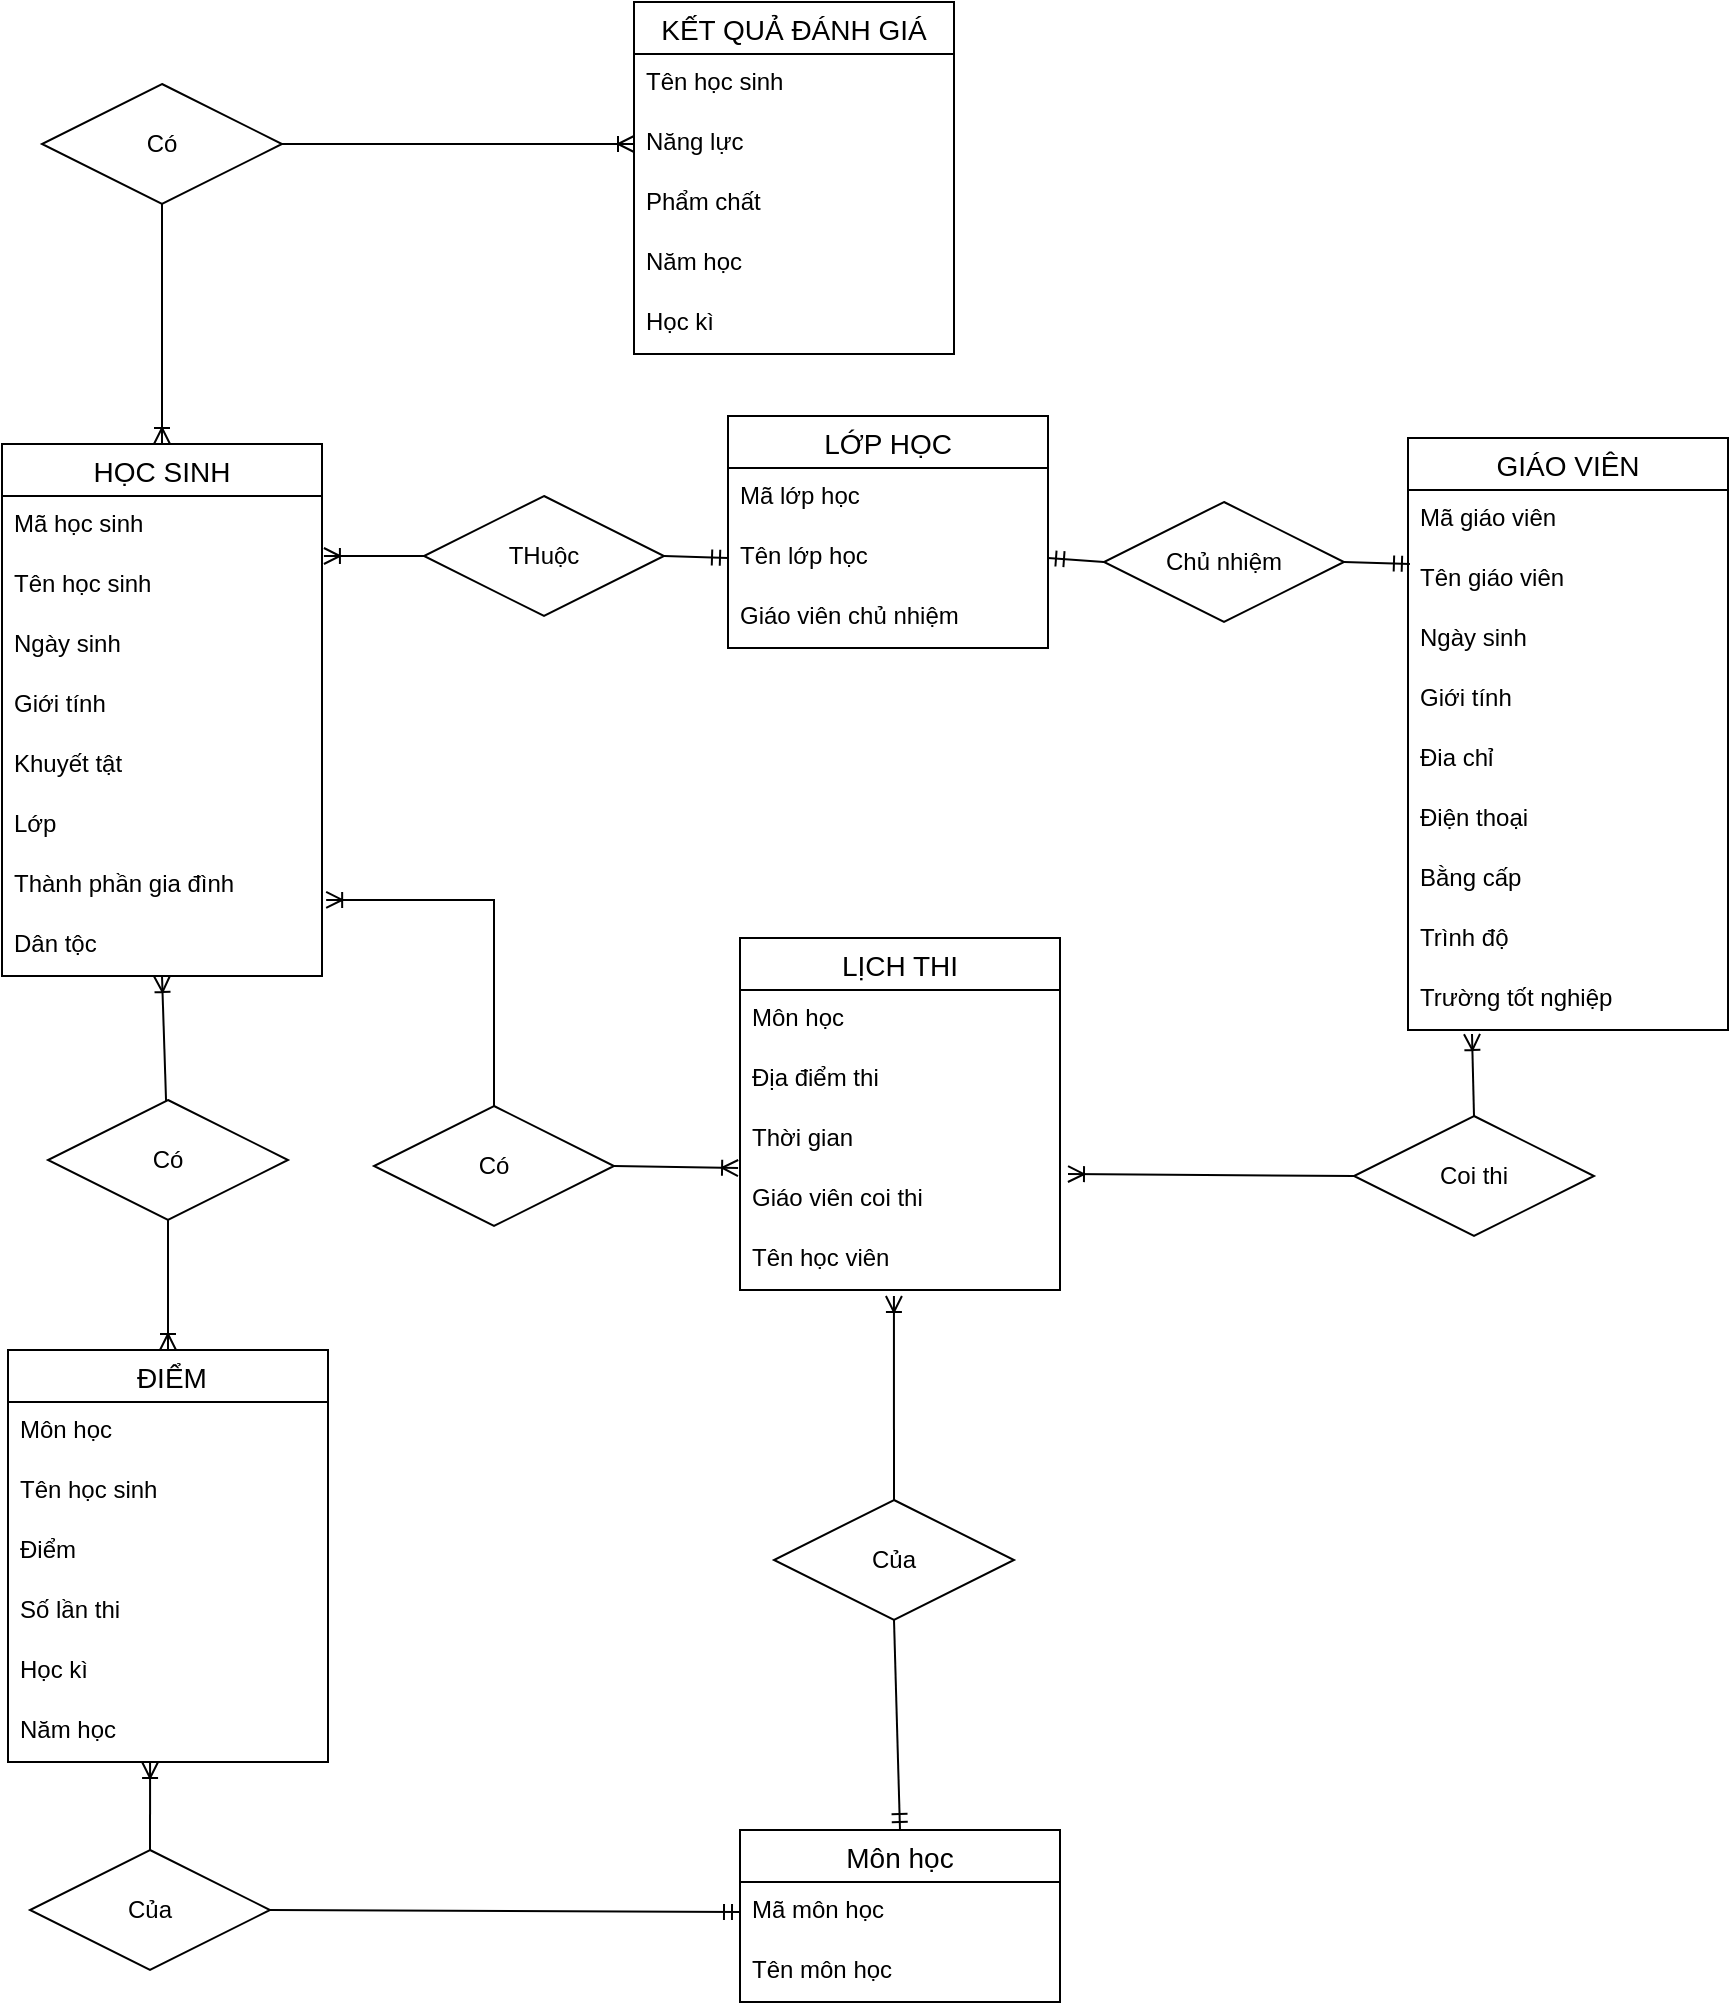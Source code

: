 <mxfile version="14.5.4" type="github">
  <diagram id="7HPT438R0QCbhCmKHyn3" name="Page-1">
    <mxGraphModel dx="1369" dy="776" grid="0" gridSize="10" guides="1" tooltips="1" connect="1" arrows="1" fold="1" page="1" pageScale="1" pageWidth="1100" pageHeight="1700" background="#ffffff" math="0" shadow="0">
      <root>
        <mxCell id="0" />
        <mxCell id="1" parent="0" />
        <mxCell id="mj7IEcMNZ8jnvvf0BdkL-73" value="HỌC SINH" style="swimlane;fontStyle=0;childLayout=stackLayout;horizontal=1;startSize=26;horizontalStack=0;resizeParent=1;resizeParentMax=0;resizeLast=0;collapsible=1;marginBottom=0;align=center;fontSize=14;" vertex="1" parent="1">
          <mxGeometry x="129" y="307" width="160" height="266" as="geometry" />
        </mxCell>
        <mxCell id="mj7IEcMNZ8jnvvf0BdkL-74" value="Mã học sinh" style="text;strokeColor=none;fillColor=none;spacingLeft=4;spacingRight=4;overflow=hidden;rotatable=0;points=[[0,0.5],[1,0.5]];portConstraint=eastwest;fontSize=12;fontStyle=0" vertex="1" parent="mj7IEcMNZ8jnvvf0BdkL-73">
          <mxGeometry y="26" width="160" height="30" as="geometry" />
        </mxCell>
        <mxCell id="mj7IEcMNZ8jnvvf0BdkL-75" value="Tên học sinh" style="text;strokeColor=none;fillColor=none;spacingLeft=4;spacingRight=4;overflow=hidden;rotatable=0;points=[[0,0.5],[1,0.5]];portConstraint=eastwest;fontSize=12;" vertex="1" parent="mj7IEcMNZ8jnvvf0BdkL-73">
          <mxGeometry y="56" width="160" height="30" as="geometry" />
        </mxCell>
        <mxCell id="mj7IEcMNZ8jnvvf0BdkL-76" value="Ngày sinh" style="text;strokeColor=none;fillColor=none;spacingLeft=4;spacingRight=4;overflow=hidden;rotatable=0;points=[[0,0.5],[1,0.5]];portConstraint=eastwest;fontSize=12;" vertex="1" parent="mj7IEcMNZ8jnvvf0BdkL-73">
          <mxGeometry y="86" width="160" height="30" as="geometry" />
        </mxCell>
        <mxCell id="mj7IEcMNZ8jnvvf0BdkL-77" value="Giới tính" style="text;strokeColor=none;fillColor=none;spacingLeft=4;spacingRight=4;overflow=hidden;rotatable=0;points=[[0,0.5],[1,0.5]];portConstraint=eastwest;fontSize=12;" vertex="1" parent="mj7IEcMNZ8jnvvf0BdkL-73">
          <mxGeometry y="116" width="160" height="30" as="geometry" />
        </mxCell>
        <mxCell id="mj7IEcMNZ8jnvvf0BdkL-78" value="Khuyết tật" style="text;strokeColor=none;fillColor=none;spacingLeft=4;spacingRight=4;overflow=hidden;rotatable=0;points=[[0,0.5],[1,0.5]];portConstraint=eastwest;fontSize=12;" vertex="1" parent="mj7IEcMNZ8jnvvf0BdkL-73">
          <mxGeometry y="146" width="160" height="30" as="geometry" />
        </mxCell>
        <mxCell id="mj7IEcMNZ8jnvvf0BdkL-79" value="Lớp" style="text;strokeColor=none;fillColor=none;spacingLeft=4;spacingRight=4;overflow=hidden;rotatable=0;points=[[0,0.5],[1,0.5]];portConstraint=eastwest;fontSize=12;" vertex="1" parent="mj7IEcMNZ8jnvvf0BdkL-73">
          <mxGeometry y="176" width="160" height="30" as="geometry" />
        </mxCell>
        <mxCell id="mj7IEcMNZ8jnvvf0BdkL-80" value="Thành phần gia đình" style="text;strokeColor=none;fillColor=none;spacingLeft=4;spacingRight=4;overflow=hidden;rotatable=0;points=[[0,0.5],[1,0.5]];portConstraint=eastwest;fontSize=12;" vertex="1" parent="mj7IEcMNZ8jnvvf0BdkL-73">
          <mxGeometry y="206" width="160" height="30" as="geometry" />
        </mxCell>
        <mxCell id="mj7IEcMNZ8jnvvf0BdkL-81" value="Dân tộc" style="text;strokeColor=none;fillColor=none;spacingLeft=4;spacingRight=4;overflow=hidden;rotatable=0;points=[[0,0.5],[1,0.5]];portConstraint=eastwest;fontSize=12;" vertex="1" parent="mj7IEcMNZ8jnvvf0BdkL-73">
          <mxGeometry y="236" width="160" height="30" as="geometry" />
        </mxCell>
        <mxCell id="mj7IEcMNZ8jnvvf0BdkL-82" value="GIÁO VIÊN" style="swimlane;fontStyle=0;childLayout=stackLayout;horizontal=1;startSize=26;horizontalStack=0;resizeParent=1;resizeParentMax=0;resizeLast=0;collapsible=1;marginBottom=0;align=center;fontSize=14;" vertex="1" parent="1">
          <mxGeometry x="832" y="304" width="160" height="296" as="geometry" />
        </mxCell>
        <mxCell id="mj7IEcMNZ8jnvvf0BdkL-83" value="Mã giáo viên" style="text;strokeColor=none;fillColor=none;spacingLeft=4;spacingRight=4;overflow=hidden;rotatable=0;points=[[0,0.5],[1,0.5]];portConstraint=eastwest;fontSize=12;fontStyle=0" vertex="1" parent="mj7IEcMNZ8jnvvf0BdkL-82">
          <mxGeometry y="26" width="160" height="30" as="geometry" />
        </mxCell>
        <mxCell id="mj7IEcMNZ8jnvvf0BdkL-84" value="Tên giáo viên" style="text;strokeColor=none;fillColor=none;spacingLeft=4;spacingRight=4;overflow=hidden;rotatable=0;points=[[0,0.5],[1,0.5]];portConstraint=eastwest;fontSize=12;" vertex="1" parent="mj7IEcMNZ8jnvvf0BdkL-82">
          <mxGeometry y="56" width="160" height="30" as="geometry" />
        </mxCell>
        <mxCell id="mj7IEcMNZ8jnvvf0BdkL-85" value="Ngày sinh" style="text;strokeColor=none;fillColor=none;spacingLeft=4;spacingRight=4;overflow=hidden;rotatable=0;points=[[0,0.5],[1,0.5]];portConstraint=eastwest;fontSize=12;" vertex="1" parent="mj7IEcMNZ8jnvvf0BdkL-82">
          <mxGeometry y="86" width="160" height="30" as="geometry" />
        </mxCell>
        <mxCell id="mj7IEcMNZ8jnvvf0BdkL-86" value="Giới tính" style="text;strokeColor=none;fillColor=none;spacingLeft=4;spacingRight=4;overflow=hidden;rotatable=0;points=[[0,0.5],[1,0.5]];portConstraint=eastwest;fontSize=12;" vertex="1" parent="mj7IEcMNZ8jnvvf0BdkL-82">
          <mxGeometry y="116" width="160" height="30" as="geometry" />
        </mxCell>
        <mxCell id="mj7IEcMNZ8jnvvf0BdkL-87" value="Đia chỉ" style="text;strokeColor=none;fillColor=none;spacingLeft=4;spacingRight=4;overflow=hidden;rotatable=0;points=[[0,0.5],[1,0.5]];portConstraint=eastwest;fontSize=12;" vertex="1" parent="mj7IEcMNZ8jnvvf0BdkL-82">
          <mxGeometry y="146" width="160" height="30" as="geometry" />
        </mxCell>
        <mxCell id="mj7IEcMNZ8jnvvf0BdkL-88" value="Điện thoại" style="text;strokeColor=none;fillColor=none;spacingLeft=4;spacingRight=4;overflow=hidden;rotatable=0;points=[[0,0.5],[1,0.5]];portConstraint=eastwest;fontSize=12;" vertex="1" parent="mj7IEcMNZ8jnvvf0BdkL-82">
          <mxGeometry y="176" width="160" height="30" as="geometry" />
        </mxCell>
        <mxCell id="mj7IEcMNZ8jnvvf0BdkL-89" value="Bằng cấp" style="text;strokeColor=none;fillColor=none;spacingLeft=4;spacingRight=4;overflow=hidden;rotatable=0;points=[[0,0.5],[1,0.5]];portConstraint=eastwest;fontSize=12;" vertex="1" parent="mj7IEcMNZ8jnvvf0BdkL-82">
          <mxGeometry y="206" width="160" height="30" as="geometry" />
        </mxCell>
        <mxCell id="mj7IEcMNZ8jnvvf0BdkL-90" value="Trình độ" style="text;strokeColor=none;fillColor=none;spacingLeft=4;spacingRight=4;overflow=hidden;rotatable=0;points=[[0,0.5],[1,0.5]];portConstraint=eastwest;fontSize=12;" vertex="1" parent="mj7IEcMNZ8jnvvf0BdkL-82">
          <mxGeometry y="236" width="160" height="30" as="geometry" />
        </mxCell>
        <mxCell id="mj7IEcMNZ8jnvvf0BdkL-91" value="Trường tốt nghiệp" style="text;strokeColor=none;fillColor=none;spacingLeft=4;spacingRight=4;overflow=hidden;rotatable=0;points=[[0,0.5],[1,0.5]];portConstraint=eastwest;fontSize=12;" vertex="1" parent="mj7IEcMNZ8jnvvf0BdkL-82">
          <mxGeometry y="266" width="160" height="30" as="geometry" />
        </mxCell>
        <mxCell id="mj7IEcMNZ8jnvvf0BdkL-92" value="LỚP HỌC" style="swimlane;fontStyle=0;childLayout=stackLayout;horizontal=1;startSize=26;horizontalStack=0;resizeParent=1;resizeParentMax=0;resizeLast=0;collapsible=1;marginBottom=0;align=center;fontSize=14;" vertex="1" parent="1">
          <mxGeometry x="492" y="293" width="160" height="116" as="geometry" />
        </mxCell>
        <mxCell id="mj7IEcMNZ8jnvvf0BdkL-93" value="Mã lớp học" style="text;strokeColor=none;fillColor=none;spacingLeft=4;spacingRight=4;overflow=hidden;rotatable=0;points=[[0,0.5],[1,0.5]];portConstraint=eastwest;fontSize=12;fontStyle=0" vertex="1" parent="mj7IEcMNZ8jnvvf0BdkL-92">
          <mxGeometry y="26" width="160" height="30" as="geometry" />
        </mxCell>
        <mxCell id="mj7IEcMNZ8jnvvf0BdkL-94" value="Tên lớp học" style="text;strokeColor=none;fillColor=none;spacingLeft=4;spacingRight=4;overflow=hidden;rotatable=0;points=[[0,0.5],[1,0.5]];portConstraint=eastwest;fontSize=12;" vertex="1" parent="mj7IEcMNZ8jnvvf0BdkL-92">
          <mxGeometry y="56" width="160" height="30" as="geometry" />
        </mxCell>
        <mxCell id="mj7IEcMNZ8jnvvf0BdkL-95" value="Giáo viên chủ nhiệm&#xa;" style="text;strokeColor=none;fillColor=none;spacingLeft=4;spacingRight=4;overflow=hidden;rotatable=0;points=[[0,0.5],[1,0.5]];portConstraint=eastwest;fontSize=12;" vertex="1" parent="mj7IEcMNZ8jnvvf0BdkL-92">
          <mxGeometry y="86" width="160" height="30" as="geometry" />
        </mxCell>
        <mxCell id="mj7IEcMNZ8jnvvf0BdkL-96" value="Môn học" style="swimlane;fontStyle=0;childLayout=stackLayout;horizontal=1;startSize=26;horizontalStack=0;resizeParent=1;resizeParentMax=0;resizeLast=0;collapsible=1;marginBottom=0;align=center;fontSize=14;" vertex="1" parent="1">
          <mxGeometry x="498" y="1000" width="160" height="86" as="geometry" />
        </mxCell>
        <mxCell id="mj7IEcMNZ8jnvvf0BdkL-97" value="Mã môn học" style="text;strokeColor=none;fillColor=none;spacingLeft=4;spacingRight=4;overflow=hidden;rotatable=0;points=[[0,0.5],[1,0.5]];portConstraint=eastwest;fontSize=12;fontStyle=0" vertex="1" parent="mj7IEcMNZ8jnvvf0BdkL-96">
          <mxGeometry y="26" width="160" height="30" as="geometry" />
        </mxCell>
        <mxCell id="mj7IEcMNZ8jnvvf0BdkL-98" value="Tên môn học" style="text;strokeColor=none;fillColor=none;spacingLeft=4;spacingRight=4;overflow=hidden;rotatable=0;points=[[0,0.5],[1,0.5]];portConstraint=eastwest;fontSize=12;" vertex="1" parent="mj7IEcMNZ8jnvvf0BdkL-96">
          <mxGeometry y="56" width="160" height="30" as="geometry" />
        </mxCell>
        <mxCell id="mj7IEcMNZ8jnvvf0BdkL-99" value="KẾT QUẢ ĐÁNH GIÁ" style="swimlane;fontStyle=0;childLayout=stackLayout;horizontal=1;startSize=26;horizontalStack=0;resizeParent=1;resizeParentMax=0;resizeLast=0;collapsible=1;marginBottom=0;align=center;fontSize=14;" vertex="1" parent="1">
          <mxGeometry x="445" y="86" width="160" height="176" as="geometry" />
        </mxCell>
        <mxCell id="mj7IEcMNZ8jnvvf0BdkL-100" value="Tên học sinh" style="text;strokeColor=none;fillColor=none;spacingLeft=4;spacingRight=4;overflow=hidden;rotatable=0;points=[[0,0.5],[1,0.5]];portConstraint=eastwest;fontSize=12;" vertex="1" parent="mj7IEcMNZ8jnvvf0BdkL-99">
          <mxGeometry y="26" width="160" height="30" as="geometry" />
        </mxCell>
        <mxCell id="mj7IEcMNZ8jnvvf0BdkL-101" value="Năng lực" style="text;strokeColor=none;fillColor=none;spacingLeft=4;spacingRight=4;overflow=hidden;rotatable=0;points=[[0,0.5],[1,0.5]];portConstraint=eastwest;fontSize=12;" vertex="1" parent="mj7IEcMNZ8jnvvf0BdkL-99">
          <mxGeometry y="56" width="160" height="30" as="geometry" />
        </mxCell>
        <mxCell id="mj7IEcMNZ8jnvvf0BdkL-102" value="Phẩm chất" style="text;strokeColor=none;fillColor=none;spacingLeft=4;spacingRight=4;overflow=hidden;rotatable=0;points=[[0,0.5],[1,0.5]];portConstraint=eastwest;fontSize=12;" vertex="1" parent="mj7IEcMNZ8jnvvf0BdkL-99">
          <mxGeometry y="86" width="160" height="30" as="geometry" />
        </mxCell>
        <mxCell id="mj7IEcMNZ8jnvvf0BdkL-103" value="Năm học" style="text;strokeColor=none;fillColor=none;spacingLeft=4;spacingRight=4;overflow=hidden;rotatable=0;points=[[0,0.5],[1,0.5]];portConstraint=eastwest;fontSize=12;" vertex="1" parent="mj7IEcMNZ8jnvvf0BdkL-99">
          <mxGeometry y="116" width="160" height="30" as="geometry" />
        </mxCell>
        <mxCell id="mj7IEcMNZ8jnvvf0BdkL-104" value="Học kì" style="text;strokeColor=none;fillColor=none;spacingLeft=4;spacingRight=4;overflow=hidden;rotatable=0;points=[[0,0.5],[1,0.5]];portConstraint=eastwest;fontSize=12;" vertex="1" parent="mj7IEcMNZ8jnvvf0BdkL-99">
          <mxGeometry y="146" width="160" height="30" as="geometry" />
        </mxCell>
        <mxCell id="mj7IEcMNZ8jnvvf0BdkL-105" value=" ĐIỂM" style="swimlane;fontStyle=0;childLayout=stackLayout;horizontal=1;startSize=26;horizontalStack=0;resizeParent=1;resizeParentMax=0;resizeLast=0;collapsible=1;marginBottom=0;align=center;fontSize=14;" vertex="1" parent="1">
          <mxGeometry x="132" y="760" width="160" height="206" as="geometry" />
        </mxCell>
        <mxCell id="mj7IEcMNZ8jnvvf0BdkL-106" value="Môn học" style="text;strokeColor=none;fillColor=none;spacingLeft=4;spacingRight=4;overflow=hidden;rotatable=0;points=[[0,0.5],[1,0.5]];portConstraint=eastwest;fontSize=12;" vertex="1" parent="mj7IEcMNZ8jnvvf0BdkL-105">
          <mxGeometry y="26" width="160" height="30" as="geometry" />
        </mxCell>
        <mxCell id="mj7IEcMNZ8jnvvf0BdkL-107" value="Tên học sinh" style="text;strokeColor=none;fillColor=none;spacingLeft=4;spacingRight=4;overflow=hidden;rotatable=0;points=[[0,0.5],[1,0.5]];portConstraint=eastwest;fontSize=12;" vertex="1" parent="mj7IEcMNZ8jnvvf0BdkL-105">
          <mxGeometry y="56" width="160" height="30" as="geometry" />
        </mxCell>
        <mxCell id="mj7IEcMNZ8jnvvf0BdkL-108" value="Điểm" style="text;strokeColor=none;fillColor=none;spacingLeft=4;spacingRight=4;overflow=hidden;rotatable=0;points=[[0,0.5],[1,0.5]];portConstraint=eastwest;fontSize=12;" vertex="1" parent="mj7IEcMNZ8jnvvf0BdkL-105">
          <mxGeometry y="86" width="160" height="30" as="geometry" />
        </mxCell>
        <mxCell id="mj7IEcMNZ8jnvvf0BdkL-109" value="Số lần thi" style="text;strokeColor=none;fillColor=none;spacingLeft=4;spacingRight=4;overflow=hidden;rotatable=0;points=[[0,0.5],[1,0.5]];portConstraint=eastwest;fontSize=12;" vertex="1" parent="mj7IEcMNZ8jnvvf0BdkL-105">
          <mxGeometry y="116" width="160" height="30" as="geometry" />
        </mxCell>
        <mxCell id="mj7IEcMNZ8jnvvf0BdkL-110" value="Học kì" style="text;strokeColor=none;fillColor=none;spacingLeft=4;spacingRight=4;overflow=hidden;rotatable=0;points=[[0,0.5],[1,0.5]];portConstraint=eastwest;fontSize=12;" vertex="1" parent="mj7IEcMNZ8jnvvf0BdkL-105">
          <mxGeometry y="146" width="160" height="30" as="geometry" />
        </mxCell>
        <mxCell id="mj7IEcMNZ8jnvvf0BdkL-111" value="Năm học" style="text;strokeColor=none;fillColor=none;spacingLeft=4;spacingRight=4;overflow=hidden;rotatable=0;points=[[0,0.5],[1,0.5]];portConstraint=eastwest;fontSize=12;" vertex="1" parent="mj7IEcMNZ8jnvvf0BdkL-105">
          <mxGeometry y="176" width="160" height="30" as="geometry" />
        </mxCell>
        <mxCell id="mj7IEcMNZ8jnvvf0BdkL-112" value="Có" style="shape=rhombus;perimeter=rhombusPerimeter;whiteSpace=wrap;html=1;align=center;" vertex="1" parent="1">
          <mxGeometry x="149" y="127" width="120" height="60" as="geometry" />
        </mxCell>
        <mxCell id="mj7IEcMNZ8jnvvf0BdkL-113" value="" style="fontSize=12;html=1;endArrow=ERoneToMany;entryX=0;entryY=0.5;entryDx=0;entryDy=0;exitX=1;exitY=0.5;exitDx=0;exitDy=0;" edge="1" parent="1" source="mj7IEcMNZ8jnvvf0BdkL-112" target="mj7IEcMNZ8jnvvf0BdkL-101">
          <mxGeometry width="100" height="100" relative="1" as="geometry">
            <mxPoint x="179" y="287" as="sourcePoint" />
            <mxPoint x="179" y="317" as="targetPoint" />
          </mxGeometry>
        </mxCell>
        <mxCell id="mj7IEcMNZ8jnvvf0BdkL-114" value="Có" style="shape=rhombus;perimeter=rhombusPerimeter;whiteSpace=wrap;html=1;align=center;" vertex="1" parent="1">
          <mxGeometry x="152" y="635" width="120" height="60" as="geometry" />
        </mxCell>
        <mxCell id="mj7IEcMNZ8jnvvf0BdkL-115" value="" style="fontSize=12;html=1;endArrow=ERoneToMany;entryX=0.5;entryY=0;entryDx=0;entryDy=0;exitX=0.5;exitY=1;exitDx=0;exitDy=0;" edge="1" parent="1" source="mj7IEcMNZ8jnvvf0BdkL-114" target="mj7IEcMNZ8jnvvf0BdkL-105">
          <mxGeometry width="100" height="100" relative="1" as="geometry">
            <mxPoint x="467" y="478" as="sourcePoint" />
            <mxPoint x="516" y="478" as="targetPoint" />
          </mxGeometry>
        </mxCell>
        <mxCell id="mj7IEcMNZ8jnvvf0BdkL-116" value="Chủ nhiệm" style="shape=rhombus;perimeter=rhombusPerimeter;whiteSpace=wrap;html=1;align=center;" vertex="1" parent="1">
          <mxGeometry x="680" y="336" width="120" height="60" as="geometry" />
        </mxCell>
        <mxCell id="mj7IEcMNZ8jnvvf0BdkL-117" value="THuộc" style="shape=rhombus;perimeter=rhombusPerimeter;whiteSpace=wrap;html=1;align=center;" vertex="1" parent="1">
          <mxGeometry x="340" y="333" width="120" height="60" as="geometry" />
        </mxCell>
        <mxCell id="mj7IEcMNZ8jnvvf0BdkL-118" value="" style="fontSize=12;html=1;endArrow=ERmandOne;exitX=1;exitY=0.5;exitDx=0;exitDy=0;rounded=0;entryX=0.006;entryY=0.233;entryDx=0;entryDy=0;entryPerimeter=0;" edge="1" parent="1" source="mj7IEcMNZ8jnvvf0BdkL-116" target="mj7IEcMNZ8jnvvf0BdkL-84">
          <mxGeometry width="100" height="100" relative="1" as="geometry">
            <mxPoint x="347" y="478" as="sourcePoint" />
            <mxPoint x="845.76" y="637.47" as="targetPoint" />
          </mxGeometry>
        </mxCell>
        <mxCell id="mj7IEcMNZ8jnvvf0BdkL-119" value="" style="fontSize=12;html=1;endArrow=ERmandOne;entryX=1;entryY=0.5;entryDx=0;entryDy=0;exitX=0;exitY=0.5;exitDx=0;exitDy=0;rounded=0;" edge="1" parent="1" source="mj7IEcMNZ8jnvvf0BdkL-116">
          <mxGeometry width="100" height="100" relative="1" as="geometry">
            <mxPoint x="357" y="488" as="sourcePoint" />
            <mxPoint x="652" y="364" as="targetPoint" />
          </mxGeometry>
        </mxCell>
        <mxCell id="mj7IEcMNZ8jnvvf0BdkL-120" value="" style="fontSize=12;html=1;endArrow=ERmandOne;entryX=0;entryY=0.5;entryDx=0;entryDy=0;exitX=1;exitY=0.5;exitDx=0;exitDy=0;rounded=0;" edge="1" parent="1" source="mj7IEcMNZ8jnvvf0BdkL-117">
          <mxGeometry width="100" height="100" relative="1" as="geometry">
            <mxPoint x="347" y="478" as="sourcePoint" />
            <mxPoint x="492" y="364" as="targetPoint" />
            <Array as="points" />
          </mxGeometry>
        </mxCell>
        <mxCell id="mj7IEcMNZ8jnvvf0BdkL-121" value="" style="fontSize=12;html=1;endArrow=ERoneToMany;entryX=1.006;entryY=0;entryDx=0;entryDy=0;exitX=0;exitY=0.5;exitDx=0;exitDy=0;rounded=0;entryPerimeter=0;" edge="1" parent="1" source="mj7IEcMNZ8jnvvf0BdkL-117" target="mj7IEcMNZ8jnvvf0BdkL-75">
          <mxGeometry width="100" height="100" relative="1" as="geometry">
            <mxPoint x="222" y="705.0" as="sourcePoint" />
            <mxPoint x="222" y="770.0" as="targetPoint" />
            <Array as="points" />
          </mxGeometry>
        </mxCell>
        <mxCell id="mj7IEcMNZ8jnvvf0BdkL-122" value="Của" style="shape=rhombus;perimeter=rhombusPerimeter;whiteSpace=wrap;html=1;align=center;" vertex="1" parent="1">
          <mxGeometry x="143" y="1010" width="120" height="60" as="geometry" />
        </mxCell>
        <mxCell id="mj7IEcMNZ8jnvvf0BdkL-123" value="" style="fontSize=12;html=1;endArrow=ERoneToMany;entryX=0.444;entryY=1;entryDx=0;entryDy=0;exitX=0.5;exitY=0;exitDx=0;exitDy=0;entryPerimeter=0;" edge="1" parent="1" source="mj7IEcMNZ8jnvvf0BdkL-122" target="mj7IEcMNZ8jnvvf0BdkL-111">
          <mxGeometry width="100" height="100" relative="1" as="geometry">
            <mxPoint x="222" y="705.0" as="sourcePoint" />
            <mxPoint x="222" y="770.0" as="targetPoint" />
          </mxGeometry>
        </mxCell>
        <mxCell id="mj7IEcMNZ8jnvvf0BdkL-124" value="" style="fontSize=12;html=1;endArrow=ERmandOne;entryX=0;entryY=0.5;entryDx=0;entryDy=0;exitX=1;exitY=0.5;exitDx=0;exitDy=0;rounded=0;" edge="1" parent="1" source="mj7IEcMNZ8jnvvf0BdkL-122" target="mj7IEcMNZ8jnvvf0BdkL-97">
          <mxGeometry width="100" height="100" relative="1" as="geometry">
            <mxPoint x="222" y="645.0" as="sourcePoint" />
            <mxPoint x="221.72" y="582.76" as="targetPoint" />
          </mxGeometry>
        </mxCell>
        <mxCell id="mj7IEcMNZ8jnvvf0BdkL-125" value="LỊCH THI" style="swimlane;fontStyle=0;childLayout=stackLayout;horizontal=1;startSize=26;horizontalStack=0;resizeParent=1;resizeParentMax=0;resizeLast=0;collapsible=1;marginBottom=0;align=center;fontSize=14;" vertex="1" parent="1">
          <mxGeometry x="498" y="554" width="160" height="176" as="geometry" />
        </mxCell>
        <mxCell id="mj7IEcMNZ8jnvvf0BdkL-126" value="Môn học" style="text;strokeColor=none;fillColor=none;spacingLeft=4;spacingRight=4;overflow=hidden;rotatable=0;points=[[0,0.5],[1,0.5]];portConstraint=eastwest;fontSize=12;" vertex="1" parent="mj7IEcMNZ8jnvvf0BdkL-125">
          <mxGeometry y="26" width="160" height="30" as="geometry" />
        </mxCell>
        <mxCell id="mj7IEcMNZ8jnvvf0BdkL-127" value="Địa điểm thi" style="text;strokeColor=none;fillColor=none;spacingLeft=4;spacingRight=4;overflow=hidden;rotatable=0;points=[[0,0.5],[1,0.5]];portConstraint=eastwest;fontSize=12;" vertex="1" parent="mj7IEcMNZ8jnvvf0BdkL-125">
          <mxGeometry y="56" width="160" height="30" as="geometry" />
        </mxCell>
        <mxCell id="mj7IEcMNZ8jnvvf0BdkL-128" value="Thời gian" style="text;strokeColor=none;fillColor=none;spacingLeft=4;spacingRight=4;overflow=hidden;rotatable=0;points=[[0,0.5],[1,0.5]];portConstraint=eastwest;fontSize=12;" vertex="1" parent="mj7IEcMNZ8jnvvf0BdkL-125">
          <mxGeometry y="86" width="160" height="30" as="geometry" />
        </mxCell>
        <mxCell id="mj7IEcMNZ8jnvvf0BdkL-129" value="Giáo viên coi thi&#xa;" style="text;strokeColor=none;fillColor=none;spacingLeft=4;spacingRight=4;overflow=hidden;rotatable=0;points=[[0,0.5],[1,0.5]];portConstraint=eastwest;fontSize=12;" vertex="1" parent="mj7IEcMNZ8jnvvf0BdkL-125">
          <mxGeometry y="116" width="160" height="30" as="geometry" />
        </mxCell>
        <mxCell id="mj7IEcMNZ8jnvvf0BdkL-130" value="Tên học viên" style="text;strokeColor=none;fillColor=none;spacingLeft=4;spacingRight=4;overflow=hidden;rotatable=0;points=[[0,0.5],[1,0.5]];portConstraint=eastwest;fontSize=12;" vertex="1" parent="mj7IEcMNZ8jnvvf0BdkL-125">
          <mxGeometry y="146" width="160" height="30" as="geometry" />
        </mxCell>
        <mxCell id="mj7IEcMNZ8jnvvf0BdkL-131" value="" style="fontSize=12;html=1;endArrow=ERoneToMany;rounded=0;exitX=0.5;exitY=0;exitDx=0;exitDy=0;entryX=0.2;entryY=1.067;entryDx=0;entryDy=0;entryPerimeter=0;" edge="1" parent="1" source="mj7IEcMNZ8jnvvf0BdkL-132" target="mj7IEcMNZ8jnvvf0BdkL-91">
          <mxGeometry width="100" height="100" relative="1" as="geometry">
            <mxPoint x="1007" y="683" as="sourcePoint" />
            <mxPoint x="929" y="523" as="targetPoint" />
            <Array as="points" />
          </mxGeometry>
        </mxCell>
        <mxCell id="mj7IEcMNZ8jnvvf0BdkL-132" value="Coi thi" style="shape=rhombus;perimeter=rhombusPerimeter;whiteSpace=wrap;html=1;align=center;" vertex="1" parent="1">
          <mxGeometry x="805" y="643" width="120" height="60" as="geometry" />
        </mxCell>
        <mxCell id="mj7IEcMNZ8jnvvf0BdkL-133" value="" style="fontSize=12;html=1;endArrow=ERoneToMany;rounded=0;exitX=0;exitY=0.5;exitDx=0;exitDy=0;entryX=1.025;entryY=0.067;entryDx=0;entryDy=0;entryPerimeter=0;" edge="1" parent="1" source="mj7IEcMNZ8jnvvf0BdkL-132" target="mj7IEcMNZ8jnvvf0BdkL-129">
          <mxGeometry width="100" height="100" relative="1" as="geometry">
            <mxPoint x="1017" y="703" as="sourcePoint" />
            <mxPoint x="929" y="860" as="targetPoint" />
            <Array as="points" />
          </mxGeometry>
        </mxCell>
        <mxCell id="mj7IEcMNZ8jnvvf0BdkL-134" value="Có" style="shape=rhombus;perimeter=rhombusPerimeter;whiteSpace=wrap;html=1;align=center;" vertex="1" parent="1">
          <mxGeometry x="315" y="638" width="120" height="60" as="geometry" />
        </mxCell>
        <mxCell id="mj7IEcMNZ8jnvvf0BdkL-135" value="" style="fontSize=12;html=1;endArrow=ERoneToMany;entryX=1.013;entryY=0.733;entryDx=0;entryDy=0;exitX=0.5;exitY=0;exitDx=0;exitDy=0;rounded=0;entryPerimeter=0;" edge="1" parent="1" source="mj7IEcMNZ8jnvvf0BdkL-134" target="mj7IEcMNZ8jnvvf0BdkL-80">
          <mxGeometry width="100" height="100" relative="1" as="geometry">
            <mxPoint x="387" y="600" as="sourcePoint" />
            <mxPoint x="299" y="538" as="targetPoint" />
            <Array as="points">
              <mxPoint x="375" y="535" />
            </Array>
          </mxGeometry>
        </mxCell>
        <mxCell id="mj7IEcMNZ8jnvvf0BdkL-136" value="" style="fontSize=12;html=1;endArrow=ERoneToMany;entryX=-0.006;entryY=0.967;entryDx=0;entryDy=0;exitX=1;exitY=0.5;exitDx=0;exitDy=0;rounded=0;entryPerimeter=0;" edge="1" parent="1" source="mj7IEcMNZ8jnvvf0BdkL-134" target="mj7IEcMNZ8jnvvf0BdkL-128">
          <mxGeometry width="100" height="100" relative="1" as="geometry">
            <mxPoint x="387" y="600" as="sourcePoint" />
            <mxPoint x="299" y="538" as="targetPoint" />
            <Array as="points" />
          </mxGeometry>
        </mxCell>
        <mxCell id="mj7IEcMNZ8jnvvf0BdkL-137" value="" style="fontSize=12;html=1;endArrow=ERoneToMany;entryX=0.5;entryY=1;entryDx=0;entryDy=0;rounded=0;" edge="1" parent="1" source="mj7IEcMNZ8jnvvf0BdkL-114" target="mj7IEcMNZ8jnvvf0BdkL-73">
          <mxGeometry width="100" height="100" relative="1" as="geometry">
            <mxPoint x="385" y="648" as="sourcePoint" />
            <mxPoint x="301.08" y="544.99" as="targetPoint" />
            <Array as="points" />
          </mxGeometry>
        </mxCell>
        <mxCell id="mj7IEcMNZ8jnvvf0BdkL-138" value="" style="fontSize=12;html=1;endArrow=ERoneToMany;entryX=0.5;entryY=0;entryDx=0;entryDy=0;rounded=0;exitX=0.5;exitY=1;exitDx=0;exitDy=0;" edge="1" parent="1" source="mj7IEcMNZ8jnvvf0BdkL-112" target="mj7IEcMNZ8jnvvf0BdkL-73">
          <mxGeometry width="100" height="100" relative="1" as="geometry">
            <mxPoint x="221.037" y="645.481" as="sourcePoint" />
            <mxPoint x="219" y="583" as="targetPoint" />
            <Array as="points" />
          </mxGeometry>
        </mxCell>
        <mxCell id="mj7IEcMNZ8jnvvf0BdkL-139" value="Của" style="shape=rhombus;perimeter=rhombusPerimeter;whiteSpace=wrap;html=1;align=center;" vertex="1" parent="1">
          <mxGeometry x="515" y="835" width="120" height="60" as="geometry" />
        </mxCell>
        <mxCell id="mj7IEcMNZ8jnvvf0BdkL-140" value="" style="fontSize=12;html=1;endArrow=ERoneToMany;entryX=0.481;entryY=1.1;entryDx=0;entryDy=0;exitX=0.5;exitY=0;exitDx=0;exitDy=0;entryPerimeter=0;" edge="1" parent="1" source="mj7IEcMNZ8jnvvf0BdkL-139" target="mj7IEcMNZ8jnvvf0BdkL-130">
          <mxGeometry width="100" height="100" relative="1" as="geometry">
            <mxPoint x="213" y="1020" as="sourcePoint" />
            <mxPoint x="213.04" y="976" as="targetPoint" />
          </mxGeometry>
        </mxCell>
        <mxCell id="mj7IEcMNZ8jnvvf0BdkL-141" value="" style="fontSize=12;html=1;endArrow=ERmandOne;entryX=0.5;entryY=0;entryDx=0;entryDy=0;exitX=0.5;exitY=1;exitDx=0;exitDy=0;rounded=0;" edge="1" parent="1" source="mj7IEcMNZ8jnvvf0BdkL-139" target="mj7IEcMNZ8jnvvf0BdkL-96">
          <mxGeometry width="100" height="100" relative="1" as="geometry">
            <mxPoint x="273" y="1050" as="sourcePoint" />
            <mxPoint x="490" y="1051" as="targetPoint" />
          </mxGeometry>
        </mxCell>
      </root>
    </mxGraphModel>
  </diagram>
</mxfile>
